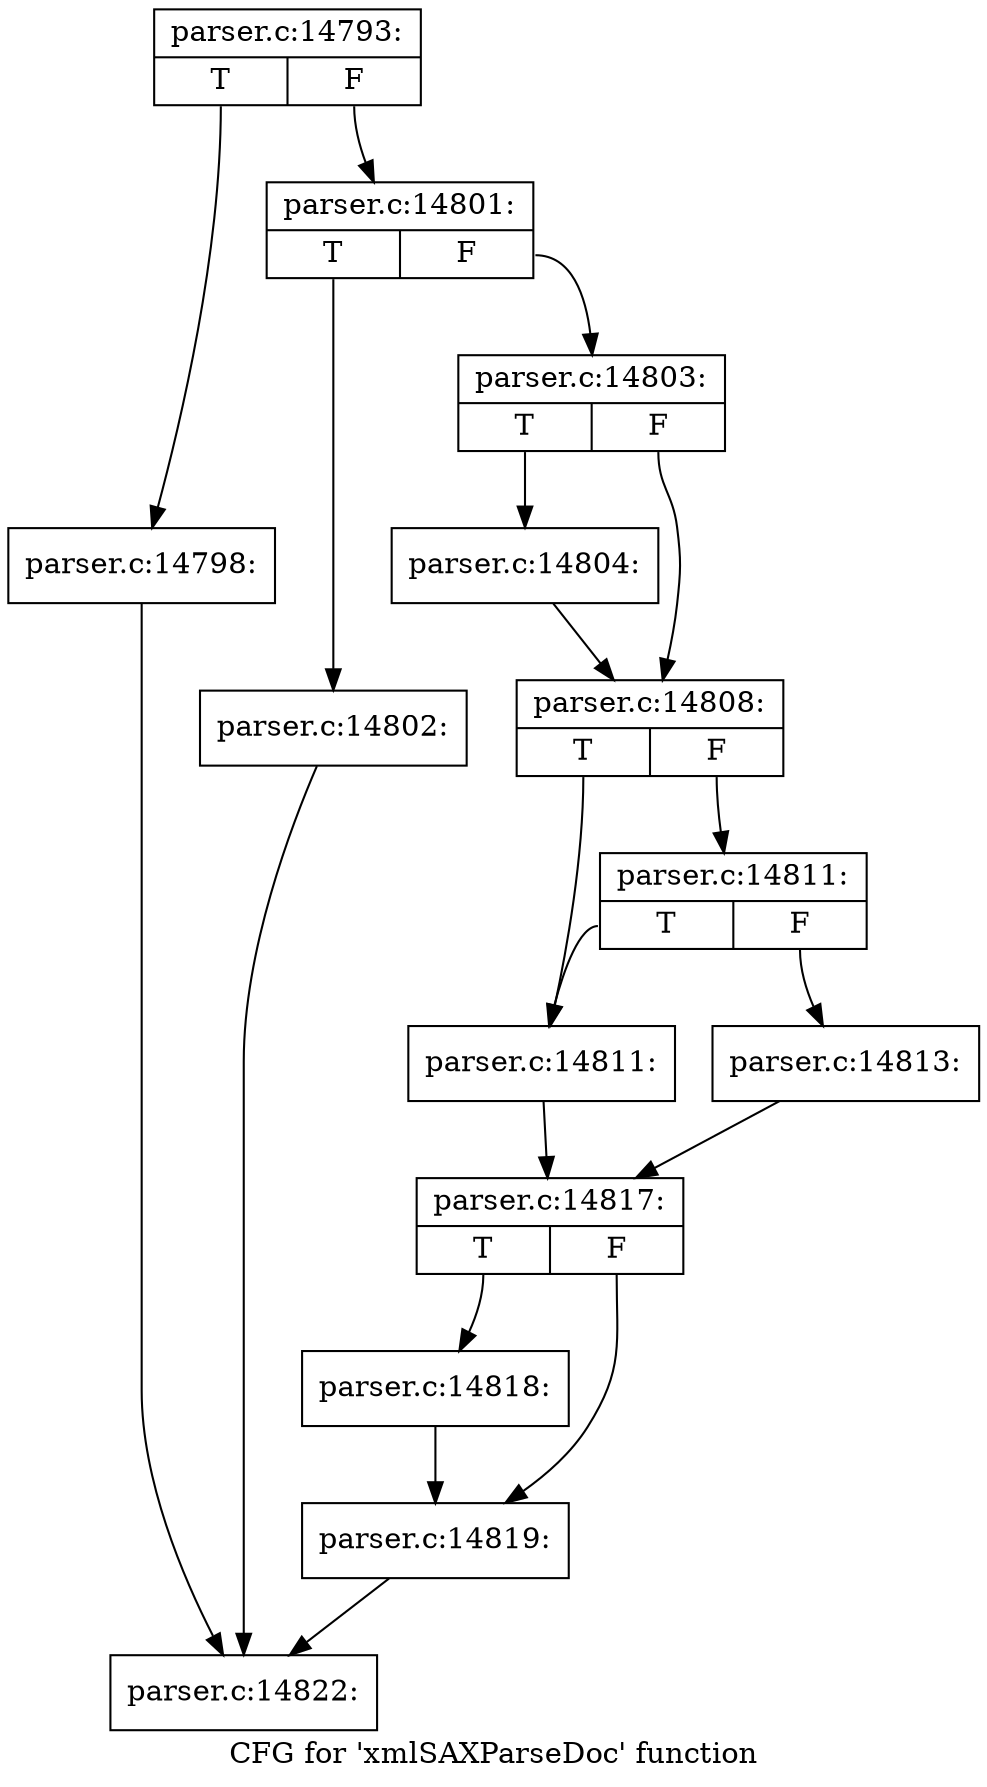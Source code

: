 digraph "CFG for 'xmlSAXParseDoc' function" {
	label="CFG for 'xmlSAXParseDoc' function";

	Node0x5f71cb0 [shape=record,label="{parser.c:14793:|{<s0>T|<s1>F}}"];
	Node0x5f71cb0:s0 -> Node0x5f74150;
	Node0x5f71cb0:s1 -> Node0x5f741a0;
	Node0x5f74150 [shape=record,label="{parser.c:14798:}"];
	Node0x5f74150 -> Node0x5f72e60;
	Node0x5f741a0 [shape=record,label="{parser.c:14801:|{<s0>T|<s1>F}}"];
	Node0x5f741a0:s0 -> Node0x5f74830;
	Node0x5f741a0:s1 -> Node0x5f74880;
	Node0x5f74830 [shape=record,label="{parser.c:14802:}"];
	Node0x5f74830 -> Node0x5f72e60;
	Node0x5f74880 [shape=record,label="{parser.c:14803:|{<s0>T|<s1>F}}"];
	Node0x5f74880:s0 -> Node0x5f74ce0;
	Node0x5f74880:s1 -> Node0x5f74d30;
	Node0x5f74ce0 [shape=record,label="{parser.c:14804:}"];
	Node0x5f74ce0 -> Node0x5f74d30;
	Node0x5f74d30 [shape=record,label="{parser.c:14808:|{<s0>T|<s1>F}}"];
	Node0x5f74d30:s0 -> Node0x5f75ba0;
	Node0x5f74d30:s1 -> Node0x5f75c90;
	Node0x5f75c90 [shape=record,label="{parser.c:14811:|{<s0>T|<s1>F}}"];
	Node0x5f75c90:s0 -> Node0x5f75ba0;
	Node0x5f75c90:s1 -> Node0x5f75c40;
	Node0x5f75ba0 [shape=record,label="{parser.c:14811:}"];
	Node0x5f75ba0 -> Node0x5f75bf0;
	Node0x5f75c40 [shape=record,label="{parser.c:14813:}"];
	Node0x5f75c40 -> Node0x5f75bf0;
	Node0x5f75bf0 [shape=record,label="{parser.c:14817:|{<s0>T|<s1>F}}"];
	Node0x5f75bf0:s0 -> Node0x5f76c80;
	Node0x5f75bf0:s1 -> Node0x5f76cd0;
	Node0x5f76c80 [shape=record,label="{parser.c:14818:}"];
	Node0x5f76c80 -> Node0x5f76cd0;
	Node0x5f76cd0 [shape=record,label="{parser.c:14819:}"];
	Node0x5f76cd0 -> Node0x5f72e60;
	Node0x5f72e60 [shape=record,label="{parser.c:14822:}"];
}
